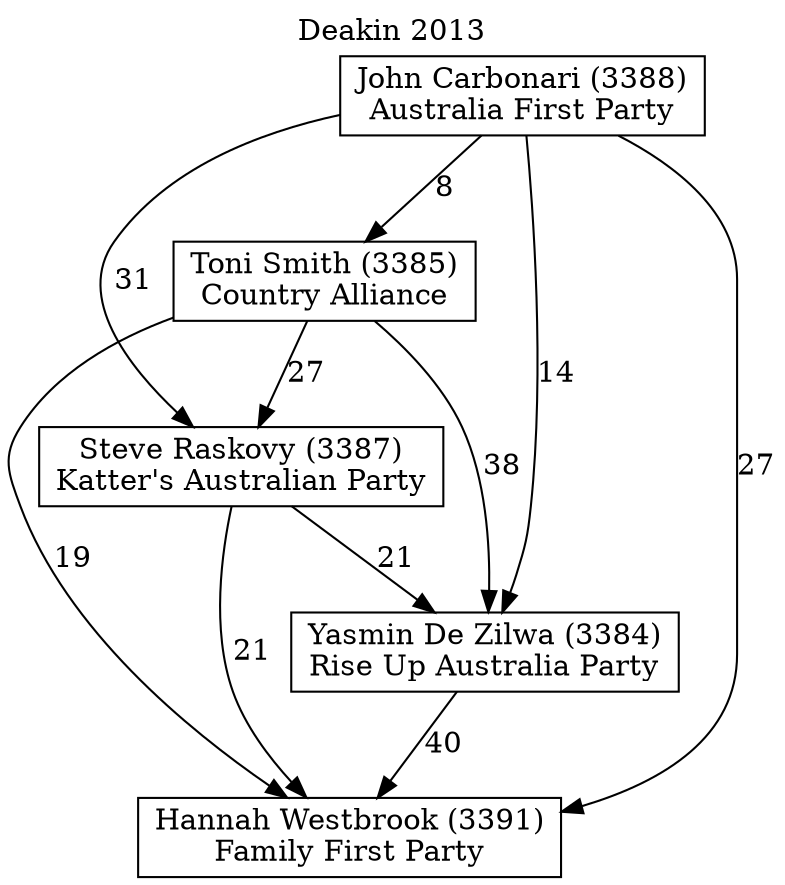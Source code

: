 // House preference flow
digraph "Hannah Westbrook (3391)_Deakin_2013" {
	graph [label="Deakin 2013" labelloc=t mclimit=2]
	node [shape=box]
	"Hannah Westbrook (3391)" [label="Hannah Westbrook (3391)
Family First Party"]
	"Yasmin De Zilwa (3384)" [label="Yasmin De Zilwa (3384)
Rise Up Australia Party"]
	"Steve Raskovy (3387)" [label="Steve Raskovy (3387)
Katter's Australian Party"]
	"Toni Smith (3385)" [label="Toni Smith (3385)
Country Alliance"]
	"John Carbonari (3388)" [label="John Carbonari (3388)
Australia First Party"]
	"Yasmin De Zilwa (3384)" -> "Hannah Westbrook (3391)" [label=40]
	"Steve Raskovy (3387)" -> "Yasmin De Zilwa (3384)" [label=21]
	"Toni Smith (3385)" -> "Steve Raskovy (3387)" [label=27]
	"John Carbonari (3388)" -> "Toni Smith (3385)" [label=8]
	"Steve Raskovy (3387)" -> "Hannah Westbrook (3391)" [label=21]
	"Toni Smith (3385)" -> "Hannah Westbrook (3391)" [label=19]
	"John Carbonari (3388)" -> "Hannah Westbrook (3391)" [label=27]
	"John Carbonari (3388)" -> "Steve Raskovy (3387)" [label=31]
	"Toni Smith (3385)" -> "Yasmin De Zilwa (3384)" [label=38]
	"John Carbonari (3388)" -> "Yasmin De Zilwa (3384)" [label=14]
}
